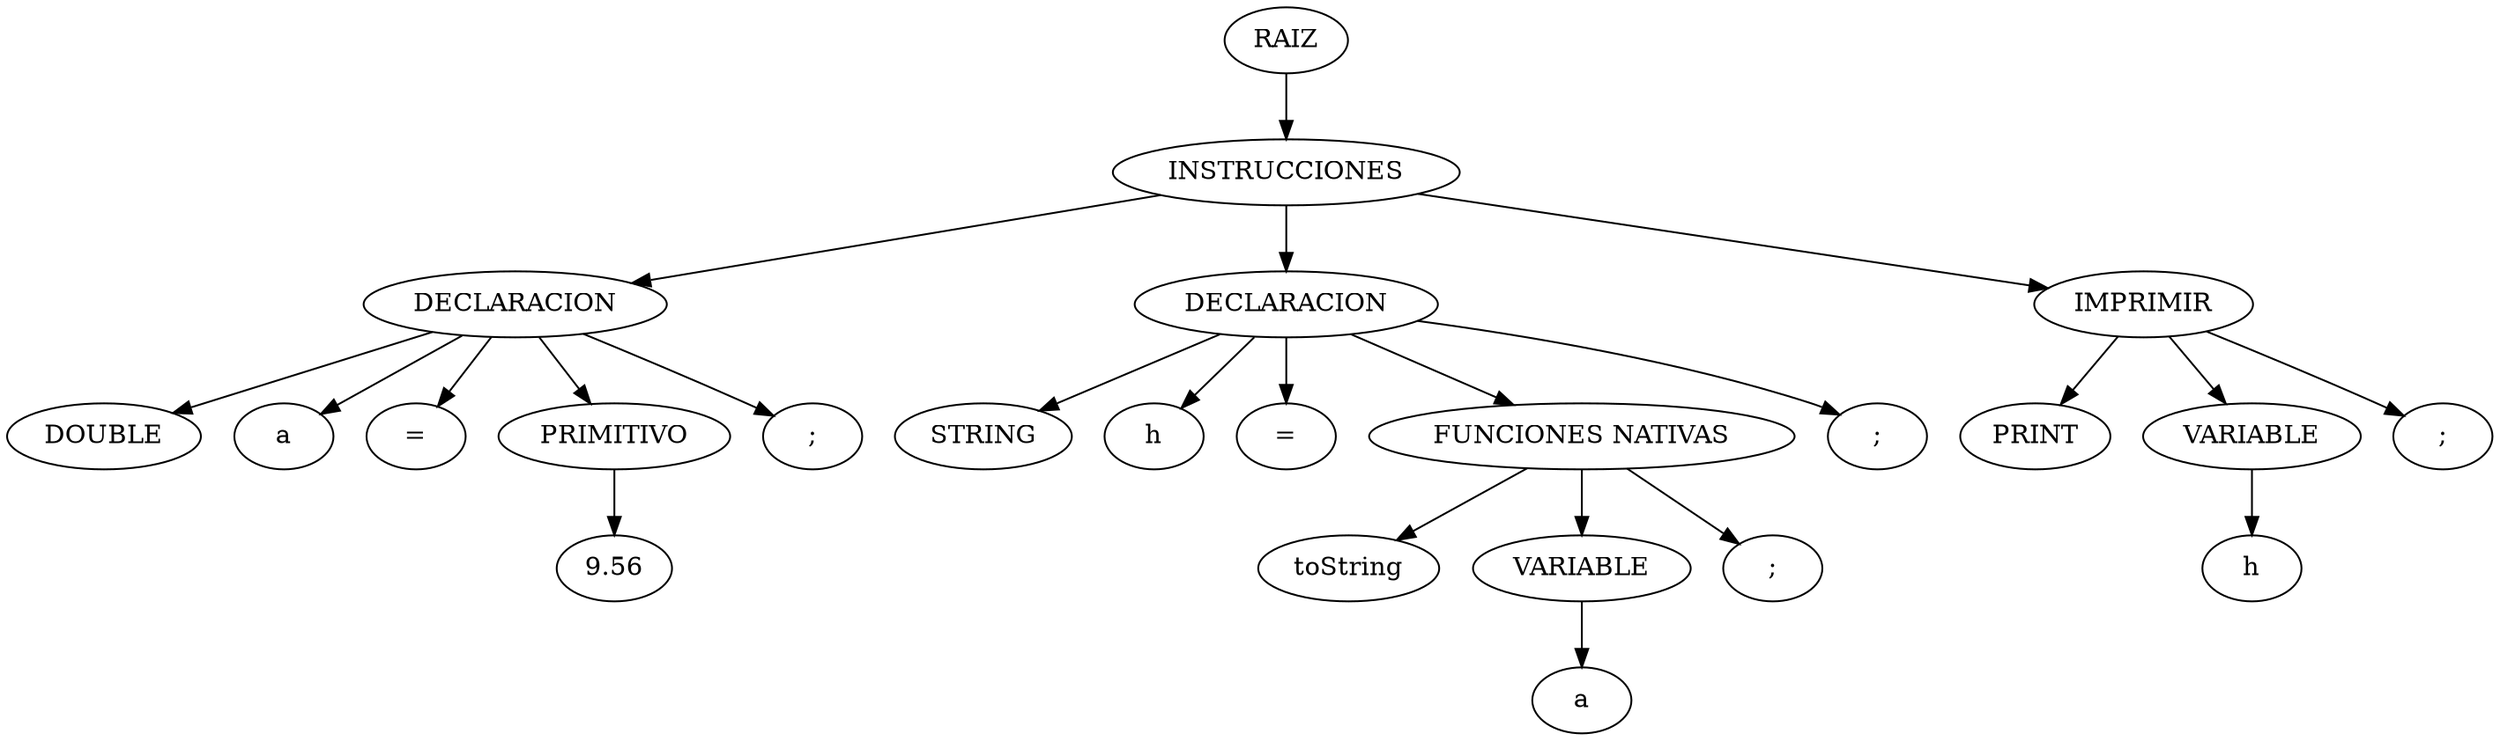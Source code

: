 digraph {
n0[label="RAIZ"];
n1[label="INSTRUCCIONES"];
n0->n1;
n2[label="DECLARACION"];
n1->n2;
n3[label="DOUBLE"];
n2->n3;
n4[label="a"];
n2->n4;
n5[label="="];
n2->n5;
n6[label="PRIMITIVO"];
n2->n6;
n7[label="9.56"];
n6->n7;
n8[label=";"];
n2->n8;
n9[label="DECLARACION"];
n1->n9;
n10[label="STRING"];
n9->n10;
n11[label="h"];
n9->n11;
n12[label="="];
n9->n12;
n13[label="FUNCIONES NATIVAS"];
n9->n13;
n14[label="toString"];
n13->n14;
n15[label="VARIABLE"];
n13->n15;
n16[label="a"];
n15->n16;
n17[label=";"];
n13->n17;
n18[label=";"];
n9->n18;
n19[label="IMPRIMIR"];
n1->n19;
n20[label="PRINT"];
n19->n20;
n21[label="VARIABLE"];
n19->n21;
n22[label="h"];
n21->n22;
n23[label=";"];
n19->n23;
}